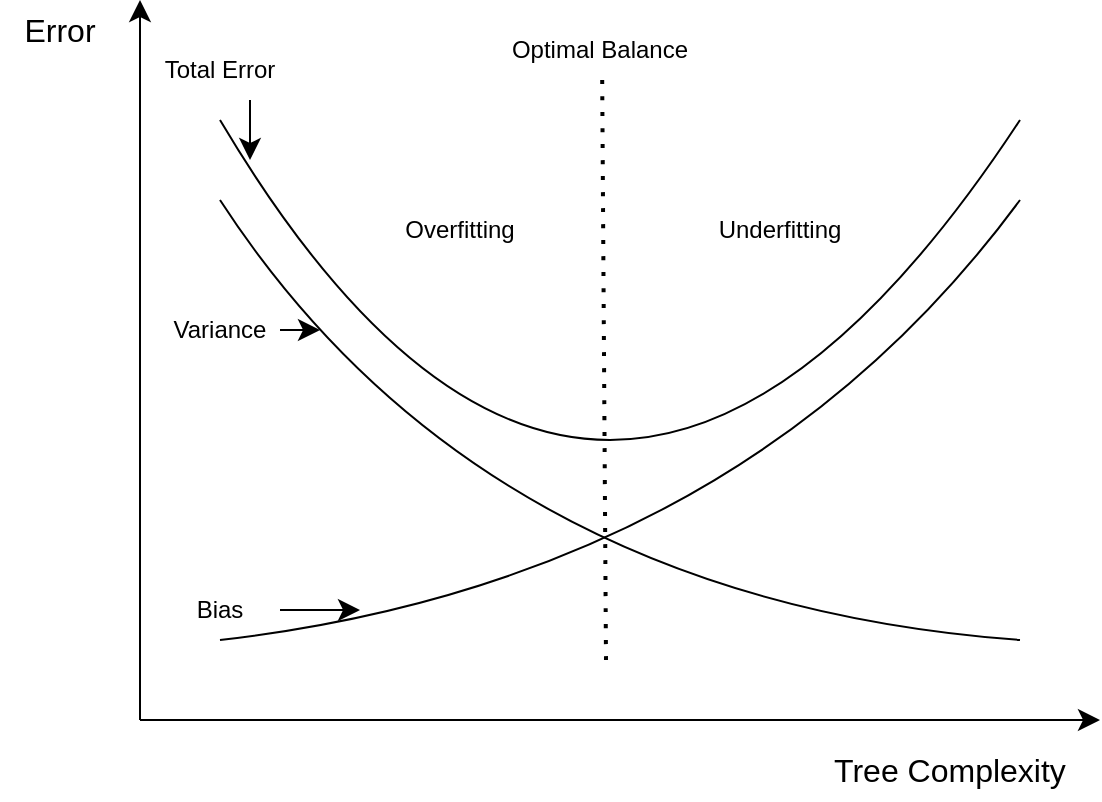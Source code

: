 <mxfile version="21.1.6" type="github">
  <diagram name="Page-1" id="n2d0vgvp-Uka55Qokzz8">
    <mxGraphModel dx="794" dy="478" grid="1" gridSize="10" guides="1" tooltips="1" connect="1" arrows="1" fold="1" page="1" pageScale="1" pageWidth="827" pageHeight="1169" background="none" math="0" shadow="0">
      <root>
        <mxCell id="0" />
        <mxCell id="1" parent="0" />
        <mxCell id="ca8N5VZHurM5jnlwSinU-1" value="" style="endArrow=classic;html=1;fontSize=12;startSize=8;endSize=8;curved=1;" edge="1" parent="1">
          <mxGeometry width="50" height="50" relative="1" as="geometry">
            <mxPoint x="209" y="440" as="sourcePoint" />
            <mxPoint x="209" y="80" as="targetPoint" />
          </mxGeometry>
        </mxCell>
        <mxCell id="ca8N5VZHurM5jnlwSinU-2" value="" style="endArrow=classic;html=1;fontSize=12;startSize=8;endSize=8;curved=1;" edge="1" parent="1">
          <mxGeometry width="50" height="50" relative="1" as="geometry">
            <mxPoint x="209" y="440" as="sourcePoint" />
            <mxPoint x="689" y="440" as="targetPoint" />
          </mxGeometry>
        </mxCell>
        <mxCell id="ca8N5VZHurM5jnlwSinU-5" value="" style="endArrow=none;html=1;fontSize=12;startSize=8;endSize=8;curved=1;" edge="1" parent="1">
          <mxGeometry width="50" height="50" relative="1" as="geometry">
            <mxPoint x="249" y="400" as="sourcePoint" />
            <mxPoint x="649" y="180" as="targetPoint" />
            <Array as="points">
              <mxPoint x="509" y="370" />
            </Array>
          </mxGeometry>
        </mxCell>
        <mxCell id="ca8N5VZHurM5jnlwSinU-6" value="" style="endArrow=none;html=1;fontSize=12;startSize=8;endSize=8;curved=1;" edge="1" parent="1">
          <mxGeometry width="50" height="50" relative="1" as="geometry">
            <mxPoint x="249" y="180" as="sourcePoint" />
            <mxPoint x="649" y="400" as="targetPoint" />
            <Array as="points">
              <mxPoint x="379" y="380" />
            </Array>
          </mxGeometry>
        </mxCell>
        <mxCell id="ca8N5VZHurM5jnlwSinU-7" value="" style="endArrow=none;html=1;fontSize=12;startSize=8;endSize=8;curved=1;" edge="1" parent="1">
          <mxGeometry width="50" height="50" relative="1" as="geometry">
            <mxPoint x="249" y="140" as="sourcePoint" />
            <mxPoint x="649" y="140" as="targetPoint" />
            <Array as="points">
              <mxPoint x="439" y="460" />
            </Array>
          </mxGeometry>
        </mxCell>
        <mxCell id="ca8N5VZHurM5jnlwSinU-8" value="Error" style="text;html=1;strokeColor=none;fillColor=none;align=center;verticalAlign=middle;whiteSpace=wrap;rounded=0;fontSize=16;" vertex="1" parent="1">
          <mxGeometry x="139" y="80" width="60" height="30" as="geometry" />
        </mxCell>
        <mxCell id="ca8N5VZHurM5jnlwSinU-9" value="Tree Complexity" style="text;html=1;strokeColor=none;fillColor=none;align=center;verticalAlign=middle;whiteSpace=wrap;rounded=0;fontSize=16;" vertex="1" parent="1">
          <mxGeometry x="539" y="450" width="150" height="30" as="geometry" />
        </mxCell>
        <mxCell id="ca8N5VZHurM5jnlwSinU-13" value="" style="endArrow=none;dashed=1;html=1;dashPattern=1 3;strokeWidth=2;fontSize=12;startSize=8;endSize=8;curved=1;" edge="1" parent="1" source="ca8N5VZHurM5jnlwSinU-28">
          <mxGeometry width="50" height="50" relative="1" as="geometry">
            <mxPoint x="441" y="410" as="sourcePoint" />
            <mxPoint x="441" y="120" as="targetPoint" />
          </mxGeometry>
        </mxCell>
        <mxCell id="ca8N5VZHurM5jnlwSinU-21" style="edgeStyle=none;curved=1;orthogonalLoop=1;jettySize=auto;html=1;exitX=1;exitY=0.5;exitDx=0;exitDy=0;fontSize=12;startSize=8;endSize=8;" edge="1" parent="1" source="ca8N5VZHurM5jnlwSinU-14">
          <mxGeometry relative="1" as="geometry">
            <mxPoint x="319" y="385" as="targetPoint" />
          </mxGeometry>
        </mxCell>
        <mxCell id="ca8N5VZHurM5jnlwSinU-14" value="Bias" style="text;html=1;strokeColor=none;fillColor=none;align=center;verticalAlign=middle;whiteSpace=wrap;rounded=0;fontSize=12;" vertex="1" parent="1">
          <mxGeometry x="219" y="370" width="60" height="30" as="geometry" />
        </mxCell>
        <mxCell id="ca8N5VZHurM5jnlwSinU-20" style="edgeStyle=none;curved=1;orthogonalLoop=1;jettySize=auto;html=1;exitX=1;exitY=0.5;exitDx=0;exitDy=0;fontSize=12;startSize=8;endSize=8;" edge="1" parent="1" source="ca8N5VZHurM5jnlwSinU-16">
          <mxGeometry relative="1" as="geometry">
            <mxPoint x="299" y="245" as="targetPoint" />
          </mxGeometry>
        </mxCell>
        <mxCell id="ca8N5VZHurM5jnlwSinU-16" value="Variance" style="text;html=1;strokeColor=none;fillColor=none;align=center;verticalAlign=middle;whiteSpace=wrap;rounded=0;fontSize=12;" vertex="1" parent="1">
          <mxGeometry x="219" y="230" width="60" height="30" as="geometry" />
        </mxCell>
        <mxCell id="ca8N5VZHurM5jnlwSinU-22" style="edgeStyle=none;curved=1;orthogonalLoop=1;jettySize=auto;html=1;exitX=0.75;exitY=1;exitDx=0;exitDy=0;fontSize=12;startSize=8;endSize=8;" edge="1" parent="1" source="ca8N5VZHurM5jnlwSinU-18">
          <mxGeometry relative="1" as="geometry">
            <mxPoint x="264" y="160" as="targetPoint" />
          </mxGeometry>
        </mxCell>
        <mxCell id="ca8N5VZHurM5jnlwSinU-18" value="Total Error" style="text;html=1;strokeColor=none;fillColor=none;align=center;verticalAlign=middle;whiteSpace=wrap;rounded=0;fontSize=12;" vertex="1" parent="1">
          <mxGeometry x="219" y="100" width="60" height="30" as="geometry" />
        </mxCell>
        <mxCell id="ca8N5VZHurM5jnlwSinU-24" value="Underfitting" style="text;html=1;strokeColor=none;fillColor=none;align=center;verticalAlign=middle;whiteSpace=wrap;rounded=0;fontSize=12;" vertex="1" parent="1">
          <mxGeometry x="499" y="180" width="60" height="30" as="geometry" />
        </mxCell>
        <mxCell id="ca8N5VZHurM5jnlwSinU-25" value="Overfitting" style="text;html=1;strokeColor=none;fillColor=none;align=center;verticalAlign=middle;whiteSpace=wrap;rounded=0;fontSize=12;" vertex="1" parent="1">
          <mxGeometry x="339" y="180" width="60" height="30" as="geometry" />
        </mxCell>
        <mxCell id="ca8N5VZHurM5jnlwSinU-29" value="" style="endArrow=none;dashed=1;html=1;dashPattern=1 3;strokeWidth=2;fontSize=12;startSize=8;endSize=8;curved=1;" edge="1" parent="1">
          <mxGeometry width="50" height="50" relative="1" as="geometry">
            <mxPoint x="442" y="410" as="sourcePoint" />
            <mxPoint x="440.098" y="120" as="targetPoint" />
          </mxGeometry>
        </mxCell>
        <mxCell id="ca8N5VZHurM5jnlwSinU-28" value="Optimal Balance" style="text;html=1;strokeColor=none;fillColor=none;align=center;verticalAlign=middle;whiteSpace=wrap;rounded=0;fontSize=12;" vertex="1" parent="1">
          <mxGeometry x="389" y="90" width="100" height="30" as="geometry" />
        </mxCell>
      </root>
    </mxGraphModel>
  </diagram>
</mxfile>

